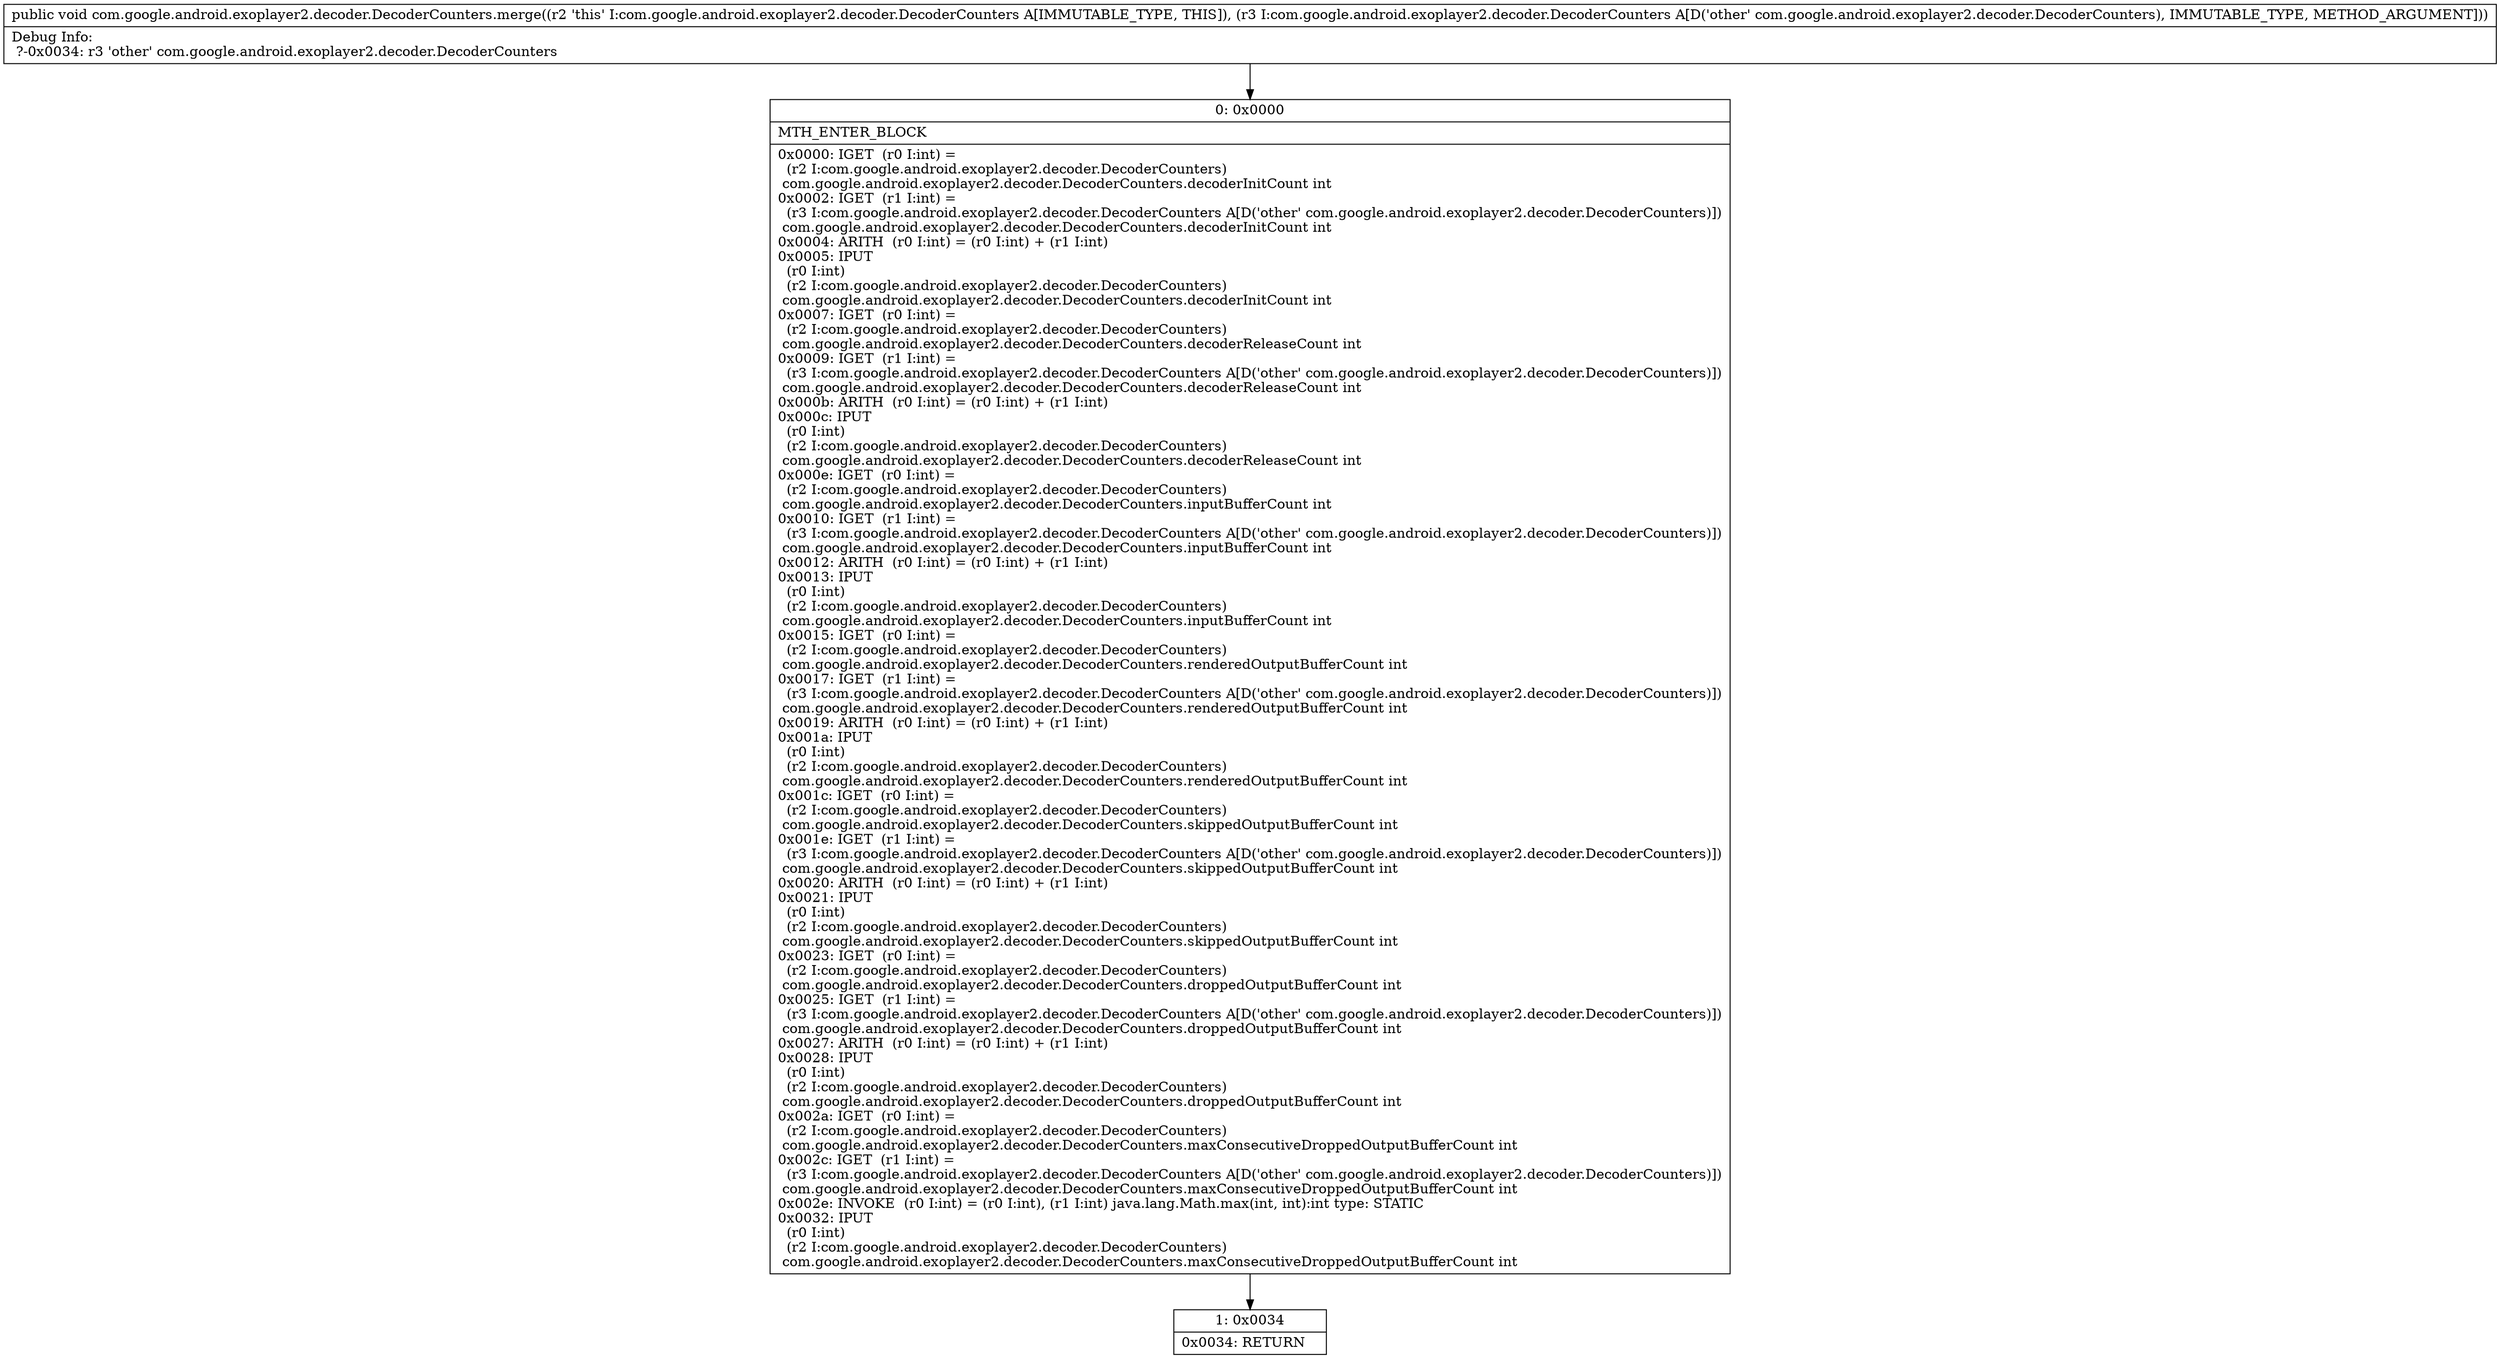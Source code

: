 digraph "CFG forcom.google.android.exoplayer2.decoder.DecoderCounters.merge(Lcom\/google\/android\/exoplayer2\/decoder\/DecoderCounters;)V" {
Node_0 [shape=record,label="{0\:\ 0x0000|MTH_ENTER_BLOCK\l|0x0000: IGET  (r0 I:int) = \l  (r2 I:com.google.android.exoplayer2.decoder.DecoderCounters)\l com.google.android.exoplayer2.decoder.DecoderCounters.decoderInitCount int \l0x0002: IGET  (r1 I:int) = \l  (r3 I:com.google.android.exoplayer2.decoder.DecoderCounters A[D('other' com.google.android.exoplayer2.decoder.DecoderCounters)])\l com.google.android.exoplayer2.decoder.DecoderCounters.decoderInitCount int \l0x0004: ARITH  (r0 I:int) = (r0 I:int) + (r1 I:int) \l0x0005: IPUT  \l  (r0 I:int)\l  (r2 I:com.google.android.exoplayer2.decoder.DecoderCounters)\l com.google.android.exoplayer2.decoder.DecoderCounters.decoderInitCount int \l0x0007: IGET  (r0 I:int) = \l  (r2 I:com.google.android.exoplayer2.decoder.DecoderCounters)\l com.google.android.exoplayer2.decoder.DecoderCounters.decoderReleaseCount int \l0x0009: IGET  (r1 I:int) = \l  (r3 I:com.google.android.exoplayer2.decoder.DecoderCounters A[D('other' com.google.android.exoplayer2.decoder.DecoderCounters)])\l com.google.android.exoplayer2.decoder.DecoderCounters.decoderReleaseCount int \l0x000b: ARITH  (r0 I:int) = (r0 I:int) + (r1 I:int) \l0x000c: IPUT  \l  (r0 I:int)\l  (r2 I:com.google.android.exoplayer2.decoder.DecoderCounters)\l com.google.android.exoplayer2.decoder.DecoderCounters.decoderReleaseCount int \l0x000e: IGET  (r0 I:int) = \l  (r2 I:com.google.android.exoplayer2.decoder.DecoderCounters)\l com.google.android.exoplayer2.decoder.DecoderCounters.inputBufferCount int \l0x0010: IGET  (r1 I:int) = \l  (r3 I:com.google.android.exoplayer2.decoder.DecoderCounters A[D('other' com.google.android.exoplayer2.decoder.DecoderCounters)])\l com.google.android.exoplayer2.decoder.DecoderCounters.inputBufferCount int \l0x0012: ARITH  (r0 I:int) = (r0 I:int) + (r1 I:int) \l0x0013: IPUT  \l  (r0 I:int)\l  (r2 I:com.google.android.exoplayer2.decoder.DecoderCounters)\l com.google.android.exoplayer2.decoder.DecoderCounters.inputBufferCount int \l0x0015: IGET  (r0 I:int) = \l  (r2 I:com.google.android.exoplayer2.decoder.DecoderCounters)\l com.google.android.exoplayer2.decoder.DecoderCounters.renderedOutputBufferCount int \l0x0017: IGET  (r1 I:int) = \l  (r3 I:com.google.android.exoplayer2.decoder.DecoderCounters A[D('other' com.google.android.exoplayer2.decoder.DecoderCounters)])\l com.google.android.exoplayer2.decoder.DecoderCounters.renderedOutputBufferCount int \l0x0019: ARITH  (r0 I:int) = (r0 I:int) + (r1 I:int) \l0x001a: IPUT  \l  (r0 I:int)\l  (r2 I:com.google.android.exoplayer2.decoder.DecoderCounters)\l com.google.android.exoplayer2.decoder.DecoderCounters.renderedOutputBufferCount int \l0x001c: IGET  (r0 I:int) = \l  (r2 I:com.google.android.exoplayer2.decoder.DecoderCounters)\l com.google.android.exoplayer2.decoder.DecoderCounters.skippedOutputBufferCount int \l0x001e: IGET  (r1 I:int) = \l  (r3 I:com.google.android.exoplayer2.decoder.DecoderCounters A[D('other' com.google.android.exoplayer2.decoder.DecoderCounters)])\l com.google.android.exoplayer2.decoder.DecoderCounters.skippedOutputBufferCount int \l0x0020: ARITH  (r0 I:int) = (r0 I:int) + (r1 I:int) \l0x0021: IPUT  \l  (r0 I:int)\l  (r2 I:com.google.android.exoplayer2.decoder.DecoderCounters)\l com.google.android.exoplayer2.decoder.DecoderCounters.skippedOutputBufferCount int \l0x0023: IGET  (r0 I:int) = \l  (r2 I:com.google.android.exoplayer2.decoder.DecoderCounters)\l com.google.android.exoplayer2.decoder.DecoderCounters.droppedOutputBufferCount int \l0x0025: IGET  (r1 I:int) = \l  (r3 I:com.google.android.exoplayer2.decoder.DecoderCounters A[D('other' com.google.android.exoplayer2.decoder.DecoderCounters)])\l com.google.android.exoplayer2.decoder.DecoderCounters.droppedOutputBufferCount int \l0x0027: ARITH  (r0 I:int) = (r0 I:int) + (r1 I:int) \l0x0028: IPUT  \l  (r0 I:int)\l  (r2 I:com.google.android.exoplayer2.decoder.DecoderCounters)\l com.google.android.exoplayer2.decoder.DecoderCounters.droppedOutputBufferCount int \l0x002a: IGET  (r0 I:int) = \l  (r2 I:com.google.android.exoplayer2.decoder.DecoderCounters)\l com.google.android.exoplayer2.decoder.DecoderCounters.maxConsecutiveDroppedOutputBufferCount int \l0x002c: IGET  (r1 I:int) = \l  (r3 I:com.google.android.exoplayer2.decoder.DecoderCounters A[D('other' com.google.android.exoplayer2.decoder.DecoderCounters)])\l com.google.android.exoplayer2.decoder.DecoderCounters.maxConsecutiveDroppedOutputBufferCount int \l0x002e: INVOKE  (r0 I:int) = (r0 I:int), (r1 I:int) java.lang.Math.max(int, int):int type: STATIC \l0x0032: IPUT  \l  (r0 I:int)\l  (r2 I:com.google.android.exoplayer2.decoder.DecoderCounters)\l com.google.android.exoplayer2.decoder.DecoderCounters.maxConsecutiveDroppedOutputBufferCount int \l}"];
Node_1 [shape=record,label="{1\:\ 0x0034|0x0034: RETURN   \l}"];
MethodNode[shape=record,label="{public void com.google.android.exoplayer2.decoder.DecoderCounters.merge((r2 'this' I:com.google.android.exoplayer2.decoder.DecoderCounters A[IMMUTABLE_TYPE, THIS]), (r3 I:com.google.android.exoplayer2.decoder.DecoderCounters A[D('other' com.google.android.exoplayer2.decoder.DecoderCounters), IMMUTABLE_TYPE, METHOD_ARGUMENT]))  | Debug Info:\l  ?\-0x0034: r3 'other' com.google.android.exoplayer2.decoder.DecoderCounters\l}"];
MethodNode -> Node_0;
Node_0 -> Node_1;
}

